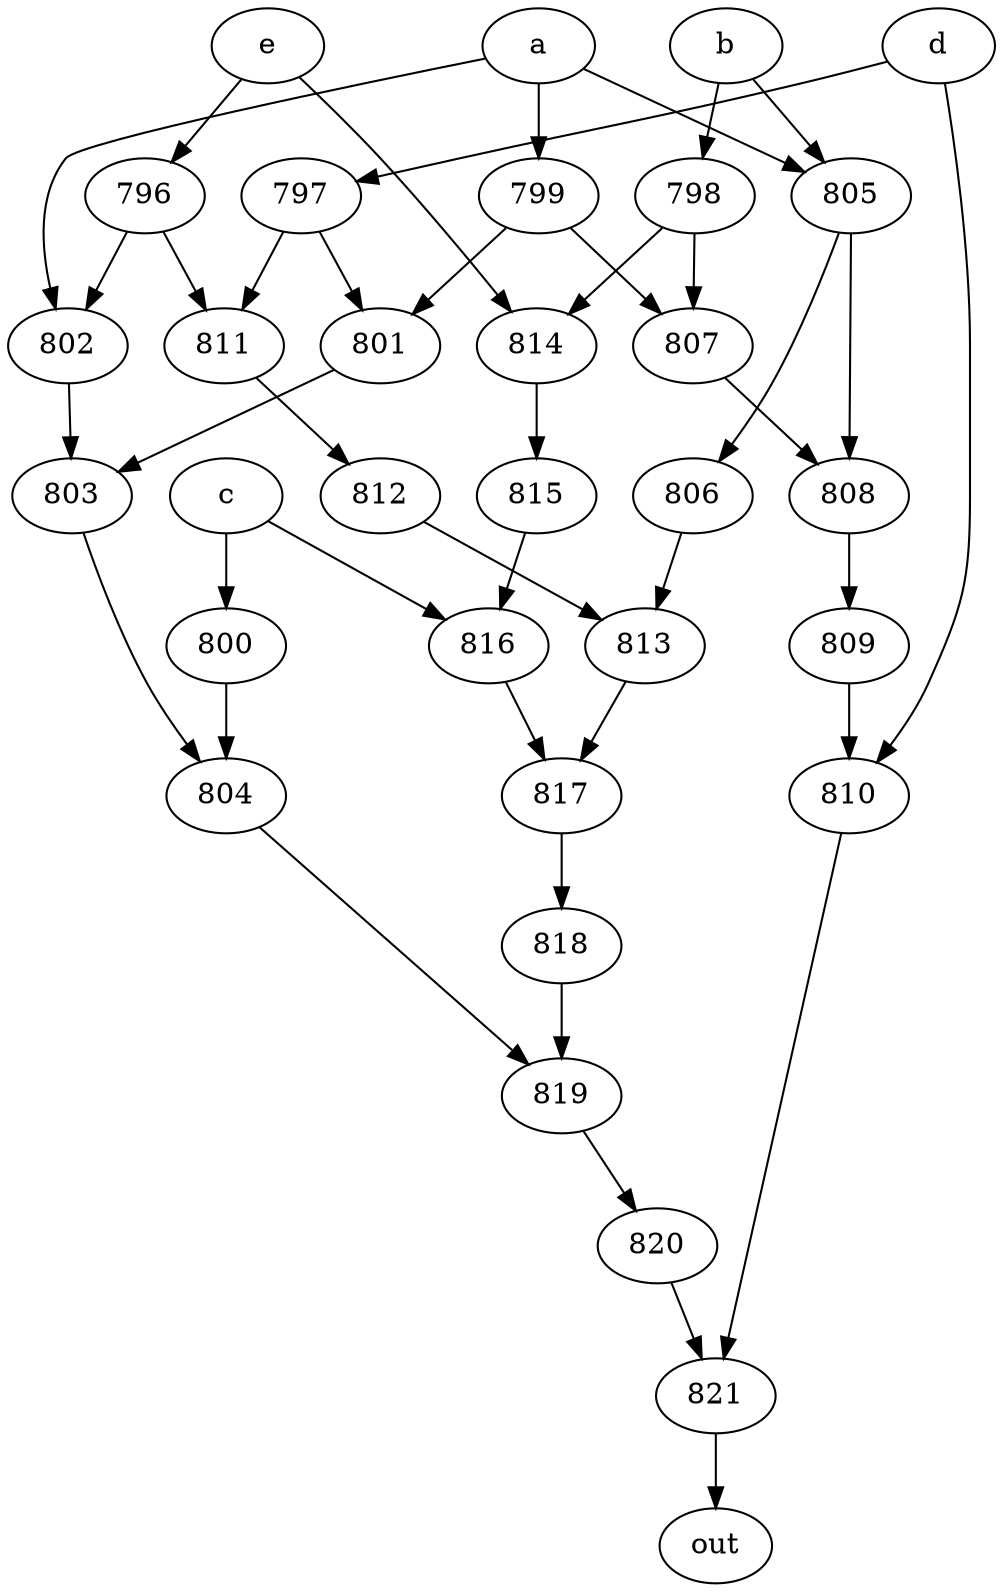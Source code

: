 strict digraph "" {
	821 -> out;
	a -> 799;
	a -> 802;
	a -> 805;
	799 -> 801;
	799 -> 807;
	802 -> 803;
	805 -> 806;
	805 -> 808;
	801 -> 803;
	807 -> 808;
	803 -> 804;
	806 -> 813;
	808 -> 809;
	b -> 805;
	b -> 798;
	798 -> 807;
	798 -> 814;
	814 -> 815;
	c -> 800;
	c -> 816;
	800 -> 804;
	816 -> 817;
	804 -> 819;
	817 -> 818;
	d -> 797;
	d -> 810;
	797 -> 801;
	797 -> 811;
	810 -> 821;
	811 -> 812;
	e -> 814;
	e -> 796;
	796 -> 802;
	796 -> 811;
	815 -> 816;
	812 -> 813;
	819 -> 820;
	820 -> 821;
	813 -> 817;
	809 -> 810;
	818 -> 819;
}

